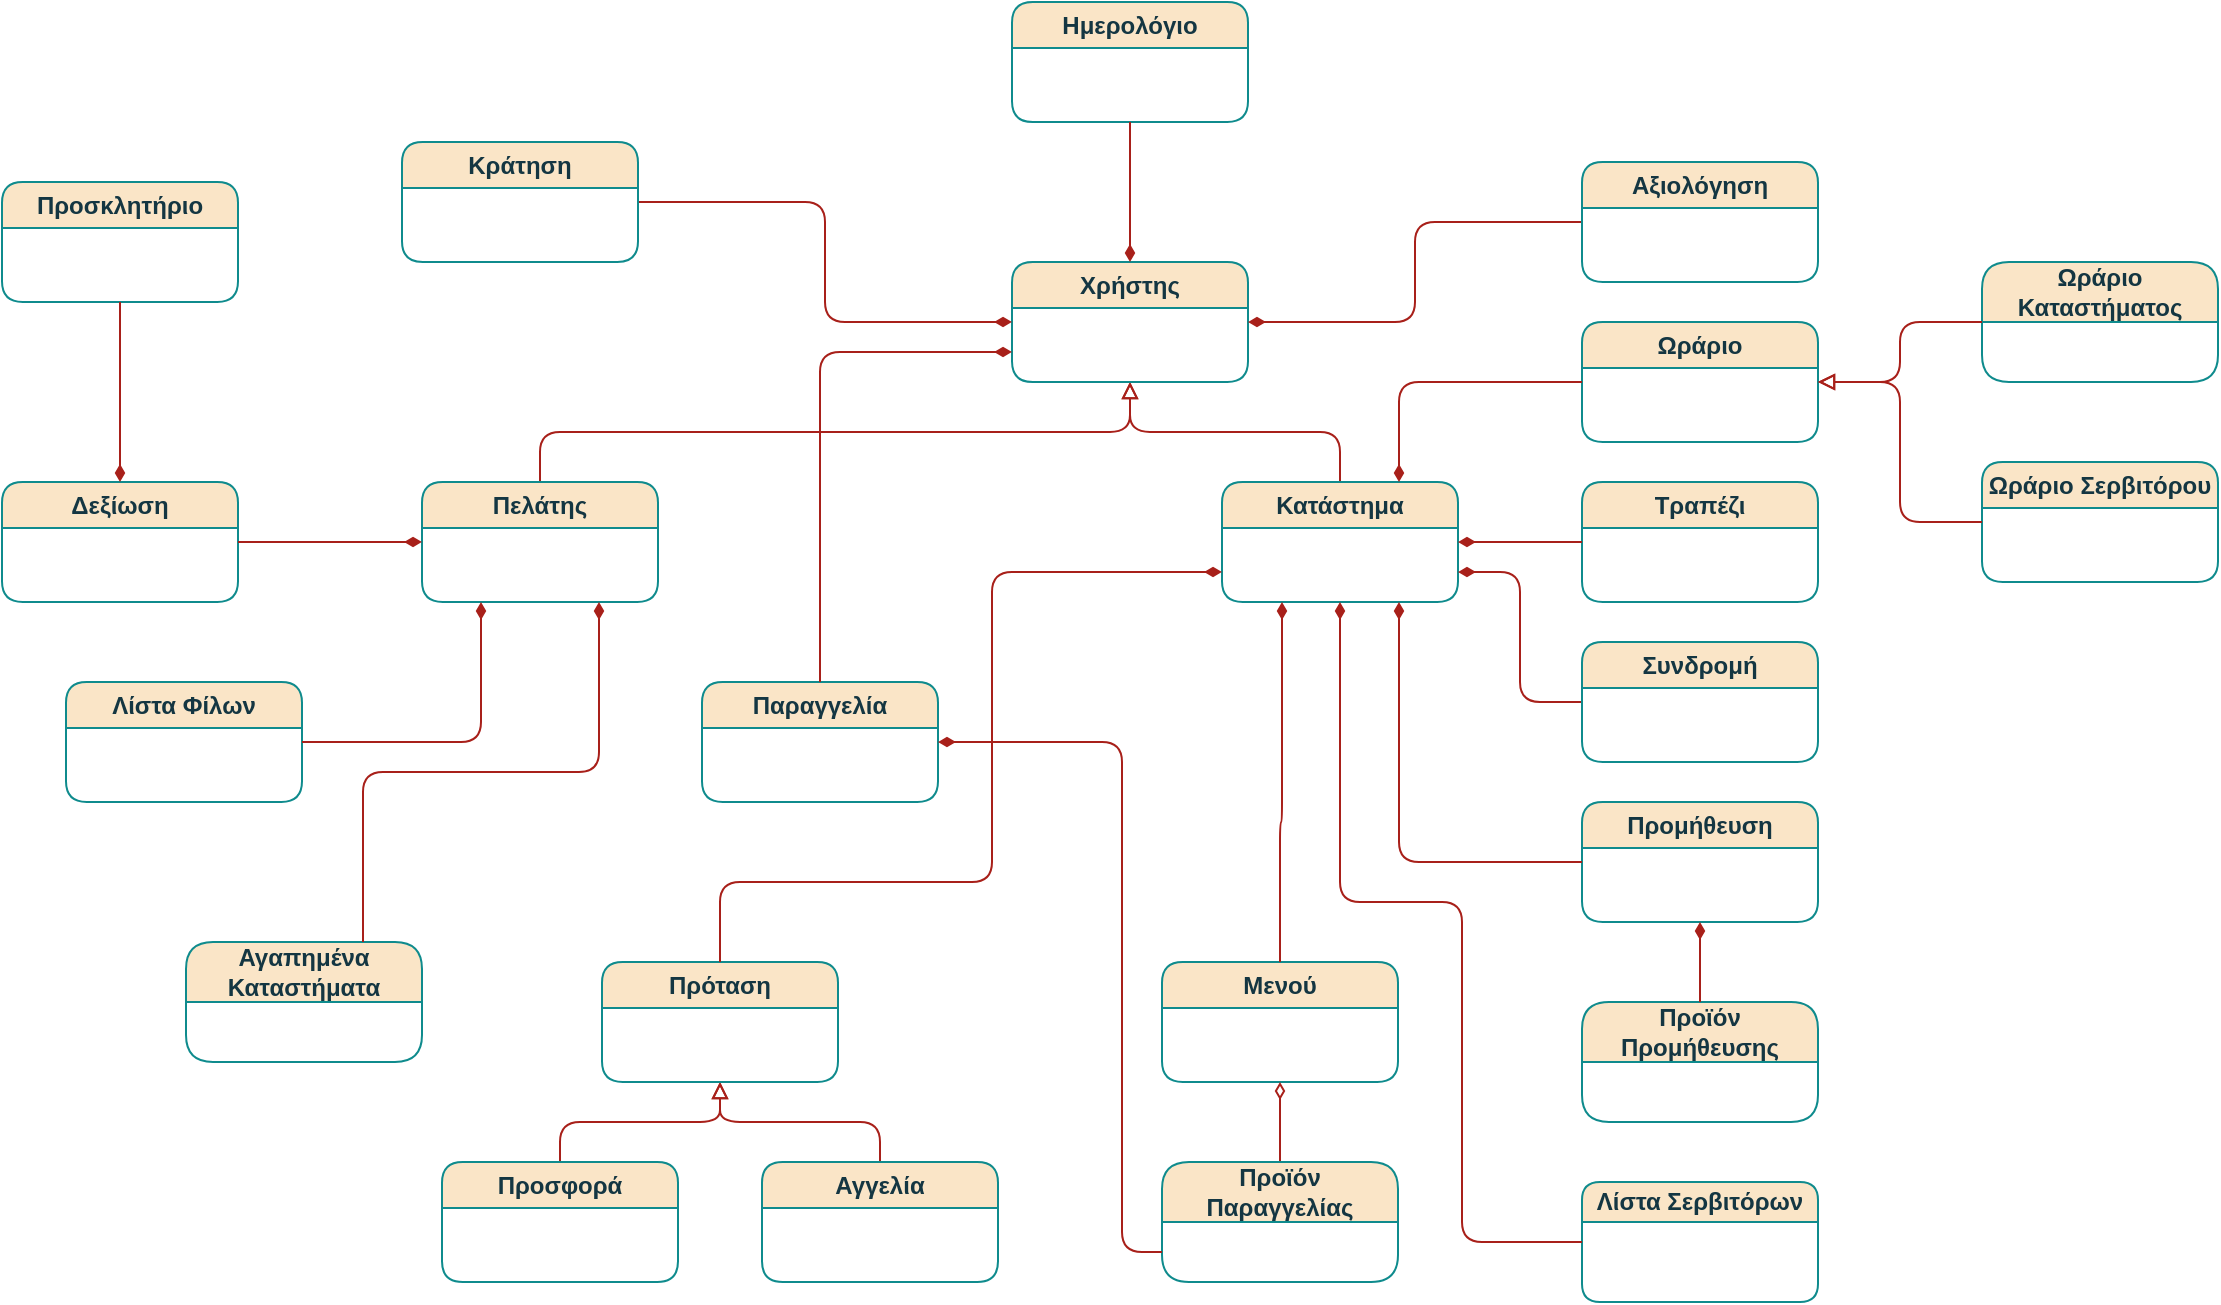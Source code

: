 <mxfile version="20.8.16" type="device"><diagram id="C5RBs43oDa-KdzZeNtuy" name="Page-1"><mxGraphModel dx="1637" dy="496" grid="0" gridSize="10" guides="1" tooltips="1" connect="1" arrows="1" fold="1" page="1" pageScale="1" pageWidth="827" pageHeight="1169" background="#ffffff" math="0" shadow="0"><root><mxCell id="WIyWlLk6GJQsqaUBKTNV-0"/><mxCell id="WIyWlLk6GJQsqaUBKTNV-1" parent="WIyWlLk6GJQsqaUBKTNV-0"/><mxCell id="J8LZcUUNJbMxcGA1JPYF-69" style="edgeStyle=orthogonalEdgeStyle;rounded=1;orthogonalLoop=1;jettySize=auto;html=1;exitX=0.5;exitY=0;exitDx=0;exitDy=0;entryX=0.5;entryY=1;entryDx=0;entryDy=0;fontColor=default;endArrow=block;endFill=0;labelBackgroundColor=none;strokeColor=#A8201A;" parent="WIyWlLk6GJQsqaUBKTNV-1" source="J8LZcUUNJbMxcGA1JPYF-72" target="J8LZcUUNJbMxcGA1JPYF-71" edge="1"><mxGeometry relative="1" as="geometry"><mxPoint x="179" y="360" as="sourcePoint"/></mxGeometry></mxCell><mxCell id="J8LZcUUNJbMxcGA1JPYF-70" style="edgeStyle=orthogonalEdgeStyle;rounded=1;orthogonalLoop=1;jettySize=auto;html=1;exitX=0.5;exitY=0;exitDx=0;exitDy=0;entryX=0.5;entryY=1;entryDx=0;entryDy=0;fontColor=default;startFill=1;endFill=0;endArrow=block;labelBackgroundColor=none;strokeColor=#A8201A;" parent="WIyWlLk6GJQsqaUBKTNV-1" source="J8LZcUUNJbMxcGA1JPYF-73" target="J8LZcUUNJbMxcGA1JPYF-71" edge="1"><mxGeometry relative="1" as="geometry"><mxPoint x="474" y="270" as="sourcePoint"/></mxGeometry></mxCell><mxCell id="J8LZcUUNJbMxcGA1JPYF-71" value="Χρήστης" style="swimlane;whiteSpace=wrap;html=1;labelBackgroundColor=none;rounded=1;fillColor=#FAE5C7;strokeColor=#0F8B8D;fontColor=#143642;" parent="WIyWlLk6GJQsqaUBKTNV-1" vertex="1"><mxGeometry x="355" y="160" width="118" height="60" as="geometry"/></mxCell><mxCell id="J8LZcUUNJbMxcGA1JPYF-72" value="Πελάτης" style="swimlane;whiteSpace=wrap;html=1;labelBackgroundColor=none;rounded=1;fillColor=#FAE5C7;strokeColor=#0F8B8D;fontColor=#143642;" parent="WIyWlLk6GJQsqaUBKTNV-1" vertex="1"><mxGeometry x="60" y="270" width="118" height="60" as="geometry"/></mxCell><mxCell id="J8LZcUUNJbMxcGA1JPYF-73" value="Κατάστημα" style="swimlane;whiteSpace=wrap;html=1;labelBackgroundColor=none;rounded=1;fillColor=#FAE5C7;strokeColor=#0F8B8D;fontColor=#143642;" parent="WIyWlLk6GJQsqaUBKTNV-1" vertex="1"><mxGeometry x="460" y="270" width="118" height="60" as="geometry"/></mxCell><mxCell id="J8LZcUUNJbMxcGA1JPYF-75" value="Μενού" style="swimlane;whiteSpace=wrap;html=1;labelBackgroundColor=none;rounded=1;fillColor=#FAE5C7;strokeColor=#0F8B8D;fontColor=#143642;" parent="WIyWlLk6GJQsqaUBKTNV-1" vertex="1"><mxGeometry x="430" y="510" width="118" height="60" as="geometry"/></mxCell><mxCell id="J8LZcUUNJbMxcGA1JPYF-76" style="edgeStyle=orthogonalEdgeStyle;rounded=1;orthogonalLoop=1;jettySize=auto;html=1;exitX=0.5;exitY=0;exitDx=0;exitDy=0;entryX=0.5;entryY=1;entryDx=0;entryDy=0;fontColor=default;startFill=1;endArrow=diamondThin;endFill=0;labelBackgroundColor=none;strokeColor=#A8201A;" parent="WIyWlLk6GJQsqaUBKTNV-1" source="J8LZcUUNJbMxcGA1JPYF-77" target="J8LZcUUNJbMxcGA1JPYF-75" edge="1"><mxGeometry relative="1" as="geometry"/></mxCell><mxCell id="J8LZcUUNJbMxcGA1JPYF-77" value="Προϊόν Παραγγελίας" style="swimlane;whiteSpace=wrap;html=1;labelBackgroundColor=none;rounded=1;fillColor=#FAE5C7;strokeColor=#0F8B8D;fontColor=#143642;startSize=30;" parent="WIyWlLk6GJQsqaUBKTNV-1" vertex="1"><mxGeometry x="430" y="610" width="118" height="60" as="geometry"/></mxCell><mxCell id="J8LZcUUNJbMxcGA1JPYF-78" style="edgeStyle=orthogonalEdgeStyle;rounded=1;orthogonalLoop=1;jettySize=auto;html=1;exitX=1;exitY=0.5;exitDx=0;exitDy=0;fontColor=default;startFill=1;endArrow=diamondThin;endFill=1;labelBackgroundColor=none;strokeColor=#A8201A;entryX=0;entryY=0.5;entryDx=0;entryDy=0;" parent="WIyWlLk6GJQsqaUBKTNV-1" source="J8LZcUUNJbMxcGA1JPYF-79" target="J8LZcUUNJbMxcGA1JPYF-71" edge="1"><mxGeometry relative="1" as="geometry"><mxPoint x="350" y="130" as="targetPoint"/></mxGeometry></mxCell><mxCell id="J8LZcUUNJbMxcGA1JPYF-79" value="Κράτηση" style="swimlane;whiteSpace=wrap;html=1;labelBackgroundColor=none;rounded=1;fillColor=#FAE5C7;strokeColor=#0F8B8D;fontColor=#143642;startSize=23;" parent="WIyWlLk6GJQsqaUBKTNV-1" vertex="1"><mxGeometry x="50" y="100" width="118" height="60" as="geometry"/></mxCell><mxCell id="J8LZcUUNJbMxcGA1JPYF-81" value="Παραγγελία" style="swimlane;whiteSpace=wrap;html=1;labelBackgroundColor=none;rounded=1;fillColor=#FAE5C7;strokeColor=#0F8B8D;fontColor=#143642;" parent="WIyWlLk6GJQsqaUBKTNV-1" vertex="1"><mxGeometry x="200" y="370" width="118" height="60" as="geometry"/></mxCell><mxCell id="J8LZcUUNJbMxcGA1JPYF-86" style="edgeStyle=orthogonalEdgeStyle;rounded=1;orthogonalLoop=1;jettySize=auto;html=1;exitX=0;exitY=0.5;exitDx=0;exitDy=0;fontColor=default;startFill=1;endArrow=diamondThin;endFill=1;labelBackgroundColor=none;entryX=1;entryY=0.75;entryDx=0;entryDy=0;strokeColor=#A8201A;" parent="WIyWlLk6GJQsqaUBKTNV-1" source="J8LZcUUNJbMxcGA1JPYF-87" target="J8LZcUUNJbMxcGA1JPYF-73" edge="1"><mxGeometry relative="1" as="geometry"><mxPoint x="605" y="330" as="targetPoint"/><Array as="points"/></mxGeometry></mxCell><mxCell id="J8LZcUUNJbMxcGA1JPYF-87" value="Συνδρομή" style="swimlane;whiteSpace=wrap;html=1;labelBackgroundColor=none;rounded=1;fillColor=#FAE5C7;strokeColor=#0F8B8D;fontColor=#143642;" parent="WIyWlLk6GJQsqaUBKTNV-1" vertex="1"><mxGeometry x="640" y="350" width="118" height="60" as="geometry"/></mxCell><mxCell id="J8LZcUUNJbMxcGA1JPYF-91" value="Ωράριο" style="swimlane;whiteSpace=wrap;html=1;labelBackgroundColor=none;rounded=1;fillColor=#FAE5C7;strokeColor=#0F8B8D;fontColor=#143642;" parent="WIyWlLk6GJQsqaUBKTNV-1" vertex="1"><mxGeometry x="640" y="190" width="118" height="60" as="geometry"/></mxCell><mxCell id="J8LZcUUNJbMxcGA1JPYF-93" value="Τραπέζι" style="swimlane;whiteSpace=wrap;html=1;labelBackgroundColor=none;rounded=1;fillColor=#FAE5C7;strokeColor=#0F8B8D;fontColor=#143642;glass=0;" parent="WIyWlLk6GJQsqaUBKTNV-1" vertex="1"><mxGeometry x="640" y="270" width="118" height="60" as="geometry"/></mxCell><mxCell id="J8LZcUUNJbMxcGA1JPYF-94" style="edgeStyle=orthogonalEdgeStyle;rounded=1;orthogonalLoop=1;jettySize=auto;html=1;exitX=0.5;exitY=0;exitDx=0;exitDy=0;entryX=0.5;entryY=1;entryDx=0;entryDy=0;fontColor=default;endArrow=block;endFill=0;labelBackgroundColor=none;strokeColor=#A8201A;" parent="WIyWlLk6GJQsqaUBKTNV-1" source="J8LZcUUNJbMxcGA1JPYF-97" target="J8LZcUUNJbMxcGA1JPYF-96" edge="1"><mxGeometry relative="1" as="geometry"><mxPoint x="-208" y="1110" as="sourcePoint"/></mxGeometry></mxCell><mxCell id="J8LZcUUNJbMxcGA1JPYF-95" style="edgeStyle=orthogonalEdgeStyle;rounded=1;orthogonalLoop=1;jettySize=auto;html=1;exitX=0.5;exitY=0;exitDx=0;exitDy=0;entryX=0.5;entryY=1;entryDx=0;entryDy=0;fontColor=default;startFill=1;endFill=0;endArrow=block;labelBackgroundColor=none;strokeColor=#A8201A;" parent="WIyWlLk6GJQsqaUBKTNV-1" source="J8LZcUUNJbMxcGA1JPYF-98" target="J8LZcUUNJbMxcGA1JPYF-96" edge="1"><mxGeometry relative="1" as="geometry"><mxPoint x="82" y="1110" as="sourcePoint"/></mxGeometry></mxCell><mxCell id="J8LZcUUNJbMxcGA1JPYF-96" value="Πρόταση" style="swimlane;whiteSpace=wrap;html=1;labelBackgroundColor=none;rounded=1;fillColor=#FAE5C7;strokeColor=#0F8B8D;fontColor=#143642;" parent="WIyWlLk6GJQsqaUBKTNV-1" vertex="1"><mxGeometry x="150" y="510" width="118" height="60" as="geometry"/></mxCell><mxCell id="J8LZcUUNJbMxcGA1JPYF-97" value="Προσφορά" style="swimlane;whiteSpace=wrap;html=1;labelBackgroundColor=none;rounded=1;fillColor=#FAE5C7;strokeColor=#0F8B8D;fontColor=#143642;" parent="WIyWlLk6GJQsqaUBKTNV-1" vertex="1"><mxGeometry x="70" y="610" width="118" height="60" as="geometry"/></mxCell><mxCell id="J8LZcUUNJbMxcGA1JPYF-98" value="Αγγελία" style="swimlane;whiteSpace=wrap;html=1;labelBackgroundColor=none;rounded=1;fillColor=#FAE5C7;strokeColor=#0F8B8D;fontColor=#143642;" parent="WIyWlLk6GJQsqaUBKTNV-1" vertex="1"><mxGeometry x="230" y="610" width="118" height="60" as="geometry"><mxRectangle x="460" y="240" width="120" height="30" as="alternateBounds"/></mxGeometry></mxCell><mxCell id="J8LZcUUNJbMxcGA1JPYF-102" value="Αγαπημένα Καταστήματα" style="swimlane;whiteSpace=wrap;html=1;labelBackgroundColor=none;rounded=1;fillColor=#FAE5C7;strokeColor=#0F8B8D;fontColor=#143642;startSize=30;" parent="WIyWlLk6GJQsqaUBKTNV-1" vertex="1"><mxGeometry x="-58" y="500" width="118" height="60" as="geometry"/></mxCell><mxCell id="J8LZcUUNJbMxcGA1JPYF-108" style="edgeStyle=orthogonalEdgeStyle;rounded=1;orthogonalLoop=1;jettySize=auto;html=1;exitX=0;exitY=0.5;exitDx=0;exitDy=0;entryX=1;entryY=0.5;entryDx=0;entryDy=0;fontColor=default;endArrow=diamondThin;endFill=1;labelBackgroundColor=none;strokeColor=#A8201A;" parent="WIyWlLk6GJQsqaUBKTNV-1" source="J8LZcUUNJbMxcGA1JPYF-104" target="J8LZcUUNJbMxcGA1JPYF-71" edge="1"><mxGeometry relative="1" as="geometry"><Array as="points"/></mxGeometry></mxCell><mxCell id="J8LZcUUNJbMxcGA1JPYF-104" value="Αξιολόγηση" style="swimlane;whiteSpace=wrap;html=1;labelBackgroundColor=none;rounded=1;fillColor=#FAE5C7;strokeColor=#0F8B8D;fontColor=#143642;" parent="WIyWlLk6GJQsqaUBKTNV-1" vertex="1"><mxGeometry x="640" y="110" width="118" height="60" as="geometry"/></mxCell><mxCell id="J8LZcUUNJbMxcGA1JPYF-106" style="edgeStyle=orthogonalEdgeStyle;rounded=1;orthogonalLoop=1;jettySize=auto;html=1;exitX=0.5;exitY=0;exitDx=0;exitDy=0;entryX=0;entryY=0.75;entryDx=0;entryDy=0;fontColor=default;startFill=1;endArrow=diamondThin;endFill=1;labelBackgroundColor=none;strokeColor=#A8201A;" parent="WIyWlLk6GJQsqaUBKTNV-1" source="J8LZcUUNJbMxcGA1JPYF-96" target="J8LZcUUNJbMxcGA1JPYF-73" edge="1"><mxGeometry relative="1" as="geometry"><mxPoint x="195" y="710" as="sourcePoint"/><mxPoint x="124" y="370" as="targetPoint"/><Array as="points"><mxPoint x="209" y="470"/><mxPoint x="345" y="470"/><mxPoint x="345" y="315"/></Array></mxGeometry></mxCell><mxCell id="2_8gQLZh9bHFa7kynZ-R-0" style="edgeStyle=orthogonalEdgeStyle;rounded=1;orthogonalLoop=1;jettySize=auto;html=1;exitX=0;exitY=0.5;exitDx=0;exitDy=0;entryX=1;entryY=0.5;entryDx=0;entryDy=0;fontColor=default;endArrow=diamondThin;endFill=1;labelBackgroundColor=none;strokeColor=#A8201A;" parent="WIyWlLk6GJQsqaUBKTNV-1" source="J8LZcUUNJbMxcGA1JPYF-93" target="J8LZcUUNJbMxcGA1JPYF-73" edge="1"><mxGeometry relative="1" as="geometry"><mxPoint x="704.5" y="320" as="sourcePoint"/><mxPoint x="573" y="375" as="targetPoint"/></mxGeometry></mxCell><mxCell id="2_8gQLZh9bHFa7kynZ-R-8" style="edgeStyle=orthogonalEdgeStyle;rounded=1;orthogonalLoop=1;jettySize=auto;html=1;exitX=0;exitY=0.75;exitDx=0;exitDy=0;entryX=1;entryY=0.5;entryDx=0;entryDy=0;fontColor=default;startFill=1;endArrow=diamondThin;endFill=1;labelBackgroundColor=none;strokeColor=#A8201A;" parent="WIyWlLk6GJQsqaUBKTNV-1" source="J8LZcUUNJbMxcGA1JPYF-77" target="J8LZcUUNJbMxcGA1JPYF-81" edge="1"><mxGeometry relative="1" as="geometry"><mxPoint x="450" y="550" as="sourcePoint"/><mxPoint x="380" y="500" as="targetPoint"/><Array as="points"><mxPoint x="410" y="655"/><mxPoint x="410" y="400"/></Array></mxGeometry></mxCell><mxCell id="2_8gQLZh9bHFa7kynZ-R-10" style="edgeStyle=orthogonalEdgeStyle;rounded=1;orthogonalLoop=1;jettySize=auto;html=1;exitX=0.5;exitY=0;exitDx=0;exitDy=0;fontColor=default;startFill=1;endArrow=diamondThin;endFill=1;labelBackgroundColor=none;strokeColor=#A8201A;entryX=0;entryY=0.75;entryDx=0;entryDy=0;" parent="WIyWlLk6GJQsqaUBKTNV-1" source="J8LZcUUNJbMxcGA1JPYF-81" target="J8LZcUUNJbMxcGA1JPYF-71" edge="1"><mxGeometry relative="1" as="geometry"><mxPoint x="340" y="220" as="targetPoint"/><mxPoint x="258.83" y="370" as="sourcePoint"/></mxGeometry></mxCell><mxCell id="2_8gQLZh9bHFa7kynZ-R-11" style="edgeStyle=orthogonalEdgeStyle;rounded=1;orthogonalLoop=1;jettySize=auto;html=1;fontColor=default;startFill=1;endArrow=diamondThin;endFill=1;entryX=0.25;entryY=1;entryDx=0;entryDy=0;labelBackgroundColor=none;strokeColor=#A8201A;exitX=0.5;exitY=0;exitDx=0;exitDy=0;" parent="WIyWlLk6GJQsqaUBKTNV-1" source="J8LZcUUNJbMxcGA1JPYF-75" target="J8LZcUUNJbMxcGA1JPYF-73" edge="1"><mxGeometry relative="1" as="geometry"><mxPoint x="469.5" y="330" as="targetPoint"/><mxPoint x="490" y="490" as="sourcePoint"/><Array as="points"><mxPoint x="489" y="440"/><mxPoint x="490" y="440"/><mxPoint x="490" y="330"/></Array></mxGeometry></mxCell><mxCell id="6F98k1lj1Ib5xC5XC0y1-1" value="Δεξίωση" style="swimlane;whiteSpace=wrap;html=1;labelBackgroundColor=none;rounded=1;fillColor=#FAE5C7;strokeColor=#0F8B8D;fontColor=#143642;startSize=23;" vertex="1" parent="WIyWlLk6GJQsqaUBKTNV-1"><mxGeometry x="-150" y="270" width="118" height="60" as="geometry"/></mxCell><mxCell id="6F98k1lj1Ib5xC5XC0y1-5" style="edgeStyle=orthogonalEdgeStyle;rounded=1;orthogonalLoop=1;jettySize=auto;html=1;exitX=1;exitY=0.5;exitDx=0;exitDy=0;fontColor=default;startFill=1;endArrow=diamondThin;endFill=1;entryX=0;entryY=0.5;entryDx=0;entryDy=0;labelBackgroundColor=none;strokeColor=#A8201A;" edge="1" parent="WIyWlLk6GJQsqaUBKTNV-1" source="6F98k1lj1Ib5xC5XC0y1-1" target="J8LZcUUNJbMxcGA1JPYF-72"><mxGeometry relative="1" as="geometry"><mxPoint x="-208" y="260" as="targetPoint"/><mxPoint x="-208" y="330" as="sourcePoint"/></mxGeometry></mxCell><mxCell id="6F98k1lj1Ib5xC5XC0y1-7" value="Λίστα Φίλων" style="swimlane;whiteSpace=wrap;html=1;labelBackgroundColor=none;rounded=1;fillColor=#FAE5C7;strokeColor=#0F8B8D;fontColor=#143642;startSize=23;" vertex="1" parent="WIyWlLk6GJQsqaUBKTNV-1"><mxGeometry x="-118" y="370" width="118" height="60" as="geometry"/></mxCell><mxCell id="6F98k1lj1Ib5xC5XC0y1-9" style="edgeStyle=orthogonalEdgeStyle;rounded=1;orthogonalLoop=1;jettySize=auto;html=1;exitX=1;exitY=0.5;exitDx=0;exitDy=0;fontColor=default;startFill=1;endArrow=diamondThin;endFill=1;entryX=0.25;entryY=1;entryDx=0;entryDy=0;labelBackgroundColor=none;strokeColor=#A8201A;" edge="1" parent="WIyWlLk6GJQsqaUBKTNV-1" source="6F98k1lj1Ib5xC5XC0y1-7" target="J8LZcUUNJbMxcGA1JPYF-72"><mxGeometry relative="1" as="geometry"><mxPoint x="-148" y="360" as="targetPoint"/><mxPoint x="-148" y="430" as="sourcePoint"/></mxGeometry></mxCell><mxCell id="6F98k1lj1Ib5xC5XC0y1-11" value="Ημερολόγιο" style="swimlane;whiteSpace=wrap;html=1;labelBackgroundColor=none;rounded=1;fillColor=#FAE5C7;strokeColor=#0F8B8D;fontColor=#143642;startSize=23;" vertex="1" parent="WIyWlLk6GJQsqaUBKTNV-1"><mxGeometry x="355" y="30" width="118" height="60" as="geometry"/></mxCell><mxCell id="6F98k1lj1Ib5xC5XC0y1-14" style="edgeStyle=orthogonalEdgeStyle;rounded=1;orthogonalLoop=1;jettySize=auto;html=1;exitX=0.5;exitY=1;exitDx=0;exitDy=0;entryX=0.5;entryY=0;entryDx=0;entryDy=0;fontColor=default;endArrow=diamondThin;endFill=1;labelBackgroundColor=none;strokeColor=#A8201A;" edge="1" parent="WIyWlLk6GJQsqaUBKTNV-1" source="6F98k1lj1Ib5xC5XC0y1-11" target="J8LZcUUNJbMxcGA1JPYF-71"><mxGeometry relative="1" as="geometry"><Array as="points"/><mxPoint x="581" y="110" as="sourcePoint"/><mxPoint x="414" y="160" as="targetPoint"/></mxGeometry></mxCell><mxCell id="6F98k1lj1Ib5xC5XC0y1-19" value="Προμήθευση" style="swimlane;whiteSpace=wrap;html=1;labelBackgroundColor=none;rounded=1;fillColor=#FAE5C7;strokeColor=#0F8B8D;fontColor=#143642;startSize=23;" vertex="1" parent="WIyWlLk6GJQsqaUBKTNV-1"><mxGeometry x="640" y="430" width="118" height="60" as="geometry"/></mxCell><mxCell id="6F98k1lj1Ib5xC5XC0y1-20" style="edgeStyle=orthogonalEdgeStyle;rounded=1;orthogonalLoop=1;jettySize=auto;html=1;exitX=0;exitY=0.5;exitDx=0;exitDy=0;fontColor=default;startFill=1;endArrow=diamondThin;endFill=1;labelBackgroundColor=none;entryX=0.75;entryY=1;entryDx=0;entryDy=0;strokeColor=#A8201A;" edge="1" parent="WIyWlLk6GJQsqaUBKTNV-1" source="6F98k1lj1Ib5xC5XC0y1-19" target="J8LZcUUNJbMxcGA1JPYF-73"><mxGeometry relative="1" as="geometry"><mxPoint x="765" y="320" as="targetPoint"/><Array as="points"/><mxPoint x="827" y="355" as="sourcePoint"/></mxGeometry></mxCell><mxCell id="6F98k1lj1Ib5xC5XC0y1-22" style="edgeStyle=orthogonalEdgeStyle;rounded=1;orthogonalLoop=1;jettySize=auto;html=1;exitX=0;exitY=0.5;exitDx=0;exitDy=0;fontColor=default;startFill=1;endArrow=diamondThin;endFill=1;labelBackgroundColor=none;entryX=0.75;entryY=0;entryDx=0;entryDy=0;strokeColor=#A8201A;" edge="1" parent="WIyWlLk6GJQsqaUBKTNV-1" source="J8LZcUUNJbMxcGA1JPYF-91" target="J8LZcUUNJbMxcGA1JPYF-73"><mxGeometry relative="1" as="geometry"><mxPoint x="540" y="344.97" as="targetPoint"/><Array as="points"/><mxPoint x="602" y="379.97" as="sourcePoint"/></mxGeometry></mxCell><mxCell id="6F98k1lj1Ib5xC5XC0y1-27" value="Προϊόν Προμήθευσης" style="swimlane;whiteSpace=wrap;html=1;labelBackgroundColor=none;rounded=1;fillColor=#FAE5C7;strokeColor=#0F8B8D;fontColor=#143642;startSize=30;" vertex="1" parent="WIyWlLk6GJQsqaUBKTNV-1"><mxGeometry x="640" y="530" width="118" height="60" as="geometry"><mxRectangle x="640" y="530" width="150" height="30" as="alternateBounds"/></mxGeometry></mxCell><mxCell id="6F98k1lj1Ib5xC5XC0y1-28" style="edgeStyle=orthogonalEdgeStyle;rounded=1;orthogonalLoop=1;jettySize=auto;html=1;exitX=0.5;exitY=0;exitDx=0;exitDy=0;fontColor=default;startFill=1;endArrow=diamondThin;endFill=1;labelBackgroundColor=none;strokeColor=#A8201A;entryX=0.5;entryY=1;entryDx=0;entryDy=0;" edge="1" parent="WIyWlLk6GJQsqaUBKTNV-1" source="6F98k1lj1Ib5xC5XC0y1-27" target="6F98k1lj1Ib5xC5XC0y1-19"><mxGeometry relative="1" as="geometry"><mxPoint x="720" y="500" as="targetPoint"/><Array as="points"/><mxPoint x="711" y="515" as="sourcePoint"/></mxGeometry></mxCell><mxCell id="6F98k1lj1Ib5xC5XC0y1-29" style="edgeStyle=orthogonalEdgeStyle;rounded=1;orthogonalLoop=1;jettySize=auto;html=1;exitX=0.75;exitY=0;exitDx=0;exitDy=0;fontColor=default;startFill=1;endArrow=diamondThin;endFill=1;entryX=0.75;entryY=1;entryDx=0;entryDy=0;labelBackgroundColor=none;strokeColor=#A8201A;" edge="1" parent="WIyWlLk6GJQsqaUBKTNV-1" source="J8LZcUUNJbMxcGA1JPYF-102" target="J8LZcUUNJbMxcGA1JPYF-72"><mxGeometry relative="1" as="geometry"><mxPoint x="99.5" y="340" as="targetPoint"/><mxPoint x="-162" y="460" as="sourcePoint"/></mxGeometry></mxCell><mxCell id="6F98k1lj1Ib5xC5XC0y1-30" value="Προσκλητήριο" style="swimlane;whiteSpace=wrap;html=1;labelBackgroundColor=none;rounded=1;fillColor=#FAE5C7;strokeColor=#0F8B8D;fontColor=#143642;startSize=23;" vertex="1" parent="WIyWlLk6GJQsqaUBKTNV-1"><mxGeometry x="-150" y="120" width="118" height="60" as="geometry"/></mxCell><mxCell id="6F98k1lj1Ib5xC5XC0y1-31" style="edgeStyle=orthogonalEdgeStyle;rounded=1;orthogonalLoop=1;jettySize=auto;html=1;exitX=0.5;exitY=1;exitDx=0;exitDy=0;fontColor=default;startFill=1;endArrow=diamondThin;endFill=1;entryX=0.5;entryY=0;entryDx=0;entryDy=0;labelBackgroundColor=none;strokeColor=#A8201A;" edge="1" parent="WIyWlLk6GJQsqaUBKTNV-1" source="6F98k1lj1Ib5xC5XC0y1-30" target="6F98k1lj1Ib5xC5XC0y1-1"><mxGeometry relative="1" as="geometry"><mxPoint x="-45" y="210" as="targetPoint"/><mxPoint x="-137.0" y="210" as="sourcePoint"/></mxGeometry></mxCell><mxCell id="6F98k1lj1Ib5xC5XC0y1-32" value="Ωράριο Καταστήματος" style="swimlane;whiteSpace=wrap;html=1;labelBackgroundColor=none;rounded=1;fillColor=#FAE5C7;strokeColor=#0F8B8D;fontColor=#143642;startSize=30;" vertex="1" parent="WIyWlLk6GJQsqaUBKTNV-1"><mxGeometry x="840" y="160" width="118" height="60" as="geometry"/></mxCell><mxCell id="6F98k1lj1Ib5xC5XC0y1-33" value="Ωράριο Σερβιτόρου" style="swimlane;whiteSpace=wrap;html=1;labelBackgroundColor=none;rounded=1;fillColor=#FAE5C7;strokeColor=#0F8B8D;fontColor=#143642;" vertex="1" parent="WIyWlLk6GJQsqaUBKTNV-1"><mxGeometry x="840" y="260" width="118" height="60" as="geometry"/></mxCell><mxCell id="6F98k1lj1Ib5xC5XC0y1-34" style="edgeStyle=orthogonalEdgeStyle;rounded=1;orthogonalLoop=1;jettySize=auto;html=1;exitX=0;exitY=0.5;exitDx=0;exitDy=0;fontColor=default;startFill=1;endArrow=block;endFill=0;labelBackgroundColor=none;strokeColor=#A8201A;entryX=1;entryY=0.5;entryDx=0;entryDy=0;" edge="1" parent="WIyWlLk6GJQsqaUBKTNV-1" source="6F98k1lj1Ib5xC5XC0y1-33" target="J8LZcUUNJbMxcGA1JPYF-91"><mxGeometry relative="1" as="geometry"><mxPoint x="770" y="240" as="targetPoint"/><Array as="points"/><mxPoint x="840" y="310" as="sourcePoint"/></mxGeometry></mxCell><mxCell id="6F98k1lj1Ib5xC5XC0y1-35" style="edgeStyle=orthogonalEdgeStyle;rounded=1;orthogonalLoop=1;jettySize=auto;html=1;exitX=0;exitY=0.5;exitDx=0;exitDy=0;fontColor=default;endArrow=block;endFill=0;labelBackgroundColor=none;strokeColor=#A8201A;entryX=1;entryY=0.5;entryDx=0;entryDy=0;" edge="1" parent="WIyWlLk6GJQsqaUBKTNV-1" source="6F98k1lj1Ib5xC5XC0y1-32" target="J8LZcUUNJbMxcGA1JPYF-91"><mxGeometry relative="1" as="geometry"><mxPoint x="840" y="230" as="sourcePoint"/><mxPoint x="780" y="230" as="targetPoint"/></mxGeometry></mxCell><mxCell id="6F98k1lj1Ib5xC5XC0y1-38" value="Λίστα Σερβιτόρων" style="swimlane;whiteSpace=wrap;html=1;labelBackgroundColor=none;rounded=1;fillColor=#FAE5C7;strokeColor=#0F8B8D;fontColor=#143642;startSize=20;" vertex="1" parent="WIyWlLk6GJQsqaUBKTNV-1"><mxGeometry x="640" y="620" width="118" height="60" as="geometry"><mxRectangle x="640" y="530" width="150" height="30" as="alternateBounds"/></mxGeometry></mxCell><mxCell id="6F98k1lj1Ib5xC5XC0y1-39" style="edgeStyle=orthogonalEdgeStyle;rounded=1;orthogonalLoop=1;jettySize=auto;html=1;exitX=0;exitY=0.5;exitDx=0;exitDy=0;fontColor=default;startFill=1;endArrow=diamondThin;endFill=1;labelBackgroundColor=none;entryX=0.5;entryY=1;entryDx=0;entryDy=0;strokeColor=#A8201A;" edge="1" parent="WIyWlLk6GJQsqaUBKTNV-1" source="6F98k1lj1Ib5xC5XC0y1-38" target="J8LZcUUNJbMxcGA1JPYF-73"><mxGeometry relative="1" as="geometry"><mxPoint x="548.5" y="520" as="targetPoint"/><Array as="points"><mxPoint x="580" y="650"/><mxPoint x="580" y="480"/><mxPoint x="519" y="480"/></Array><mxPoint x="640" y="650" as="sourcePoint"/></mxGeometry></mxCell></root></mxGraphModel></diagram></mxfile>